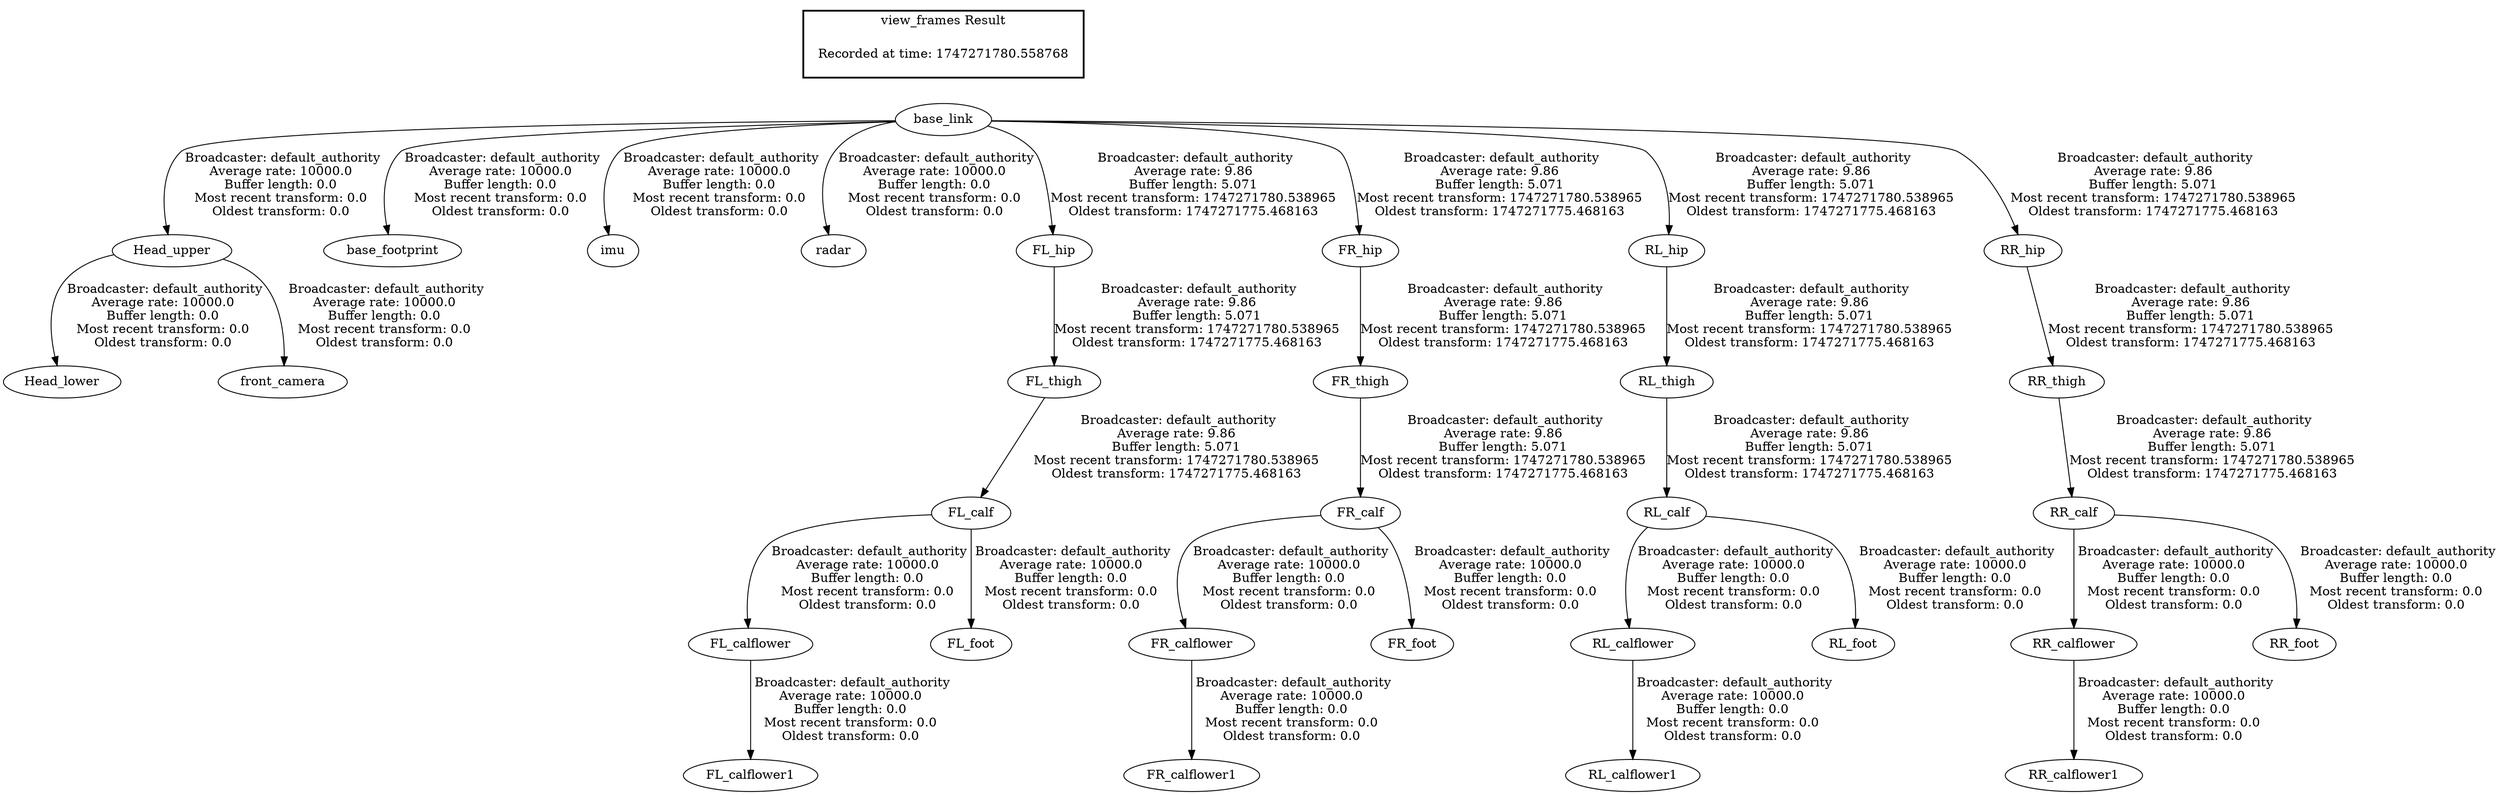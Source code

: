 digraph G {
"FL_calflower" -> "FL_calflower1"[label=" Broadcaster: default_authority\nAverage rate: 10000.0\nBuffer length: 0.0\nMost recent transform: 0.0\nOldest transform: 0.0\n"];
"FL_calf" -> "FL_calflower"[label=" Broadcaster: default_authority\nAverage rate: 10000.0\nBuffer length: 0.0\nMost recent transform: 0.0\nOldest transform: 0.0\n"];
"FL_thigh" -> "FL_calf"[label=" Broadcaster: default_authority\nAverage rate: 9.86\nBuffer length: 5.071\nMost recent transform: 1747271780.538965\nOldest transform: 1747271775.468163\n"];
"FL_calf" -> "FL_foot"[label=" Broadcaster: default_authority\nAverage rate: 10000.0\nBuffer length: 0.0\nMost recent transform: 0.0\nOldest transform: 0.0\n"];
"FR_calflower" -> "FR_calflower1"[label=" Broadcaster: default_authority\nAverage rate: 10000.0\nBuffer length: 0.0\nMost recent transform: 0.0\nOldest transform: 0.0\n"];
"FR_calf" -> "FR_calflower"[label=" Broadcaster: default_authority\nAverage rate: 10000.0\nBuffer length: 0.0\nMost recent transform: 0.0\nOldest transform: 0.0\n"];
"FR_thigh" -> "FR_calf"[label=" Broadcaster: default_authority\nAverage rate: 9.86\nBuffer length: 5.071\nMost recent transform: 1747271780.538965\nOldest transform: 1747271775.468163\n"];
"FR_calf" -> "FR_foot"[label=" Broadcaster: default_authority\nAverage rate: 10000.0\nBuffer length: 0.0\nMost recent transform: 0.0\nOldest transform: 0.0\n"];
"Head_upper" -> "Head_lower"[label=" Broadcaster: default_authority\nAverage rate: 10000.0\nBuffer length: 0.0\nMost recent transform: 0.0\nOldest transform: 0.0\n"];
"base_link" -> "Head_upper"[label=" Broadcaster: default_authority\nAverage rate: 10000.0\nBuffer length: 0.0\nMost recent transform: 0.0\nOldest transform: 0.0\n"];
"RL_calflower" -> "RL_calflower1"[label=" Broadcaster: default_authority\nAverage rate: 10000.0\nBuffer length: 0.0\nMost recent transform: 0.0\nOldest transform: 0.0\n"];
"RL_calf" -> "RL_calflower"[label=" Broadcaster: default_authority\nAverage rate: 10000.0\nBuffer length: 0.0\nMost recent transform: 0.0\nOldest transform: 0.0\n"];
"RL_thigh" -> "RL_calf"[label=" Broadcaster: default_authority\nAverage rate: 9.86\nBuffer length: 5.071\nMost recent transform: 1747271780.538965\nOldest transform: 1747271775.468163\n"];
"RL_calf" -> "RL_foot"[label=" Broadcaster: default_authority\nAverage rate: 10000.0\nBuffer length: 0.0\nMost recent transform: 0.0\nOldest transform: 0.0\n"];
"RR_calflower" -> "RR_calflower1"[label=" Broadcaster: default_authority\nAverage rate: 10000.0\nBuffer length: 0.0\nMost recent transform: 0.0\nOldest transform: 0.0\n"];
"RR_calf" -> "RR_calflower"[label=" Broadcaster: default_authority\nAverage rate: 10000.0\nBuffer length: 0.0\nMost recent transform: 0.0\nOldest transform: 0.0\n"];
"RR_thigh" -> "RR_calf"[label=" Broadcaster: default_authority\nAverage rate: 9.86\nBuffer length: 5.071\nMost recent transform: 1747271780.538965\nOldest transform: 1747271775.468163\n"];
"RR_calf" -> "RR_foot"[label=" Broadcaster: default_authority\nAverage rate: 10000.0\nBuffer length: 0.0\nMost recent transform: 0.0\nOldest transform: 0.0\n"];
"base_link" -> "base_footprint"[label=" Broadcaster: default_authority\nAverage rate: 10000.0\nBuffer length: 0.0\nMost recent transform: 0.0\nOldest transform: 0.0\n"];
"Head_upper" -> "front_camera"[label=" Broadcaster: default_authority\nAverage rate: 10000.0\nBuffer length: 0.0\nMost recent transform: 0.0\nOldest transform: 0.0\n"];
"base_link" -> "imu"[label=" Broadcaster: default_authority\nAverage rate: 10000.0\nBuffer length: 0.0\nMost recent transform: 0.0\nOldest transform: 0.0\n"];
"base_link" -> "radar"[label=" Broadcaster: default_authority\nAverage rate: 10000.0\nBuffer length: 0.0\nMost recent transform: 0.0\nOldest transform: 0.0\n"];
"FL_hip" -> "FL_thigh"[label=" Broadcaster: default_authority\nAverage rate: 9.86\nBuffer length: 5.071\nMost recent transform: 1747271780.538965\nOldest transform: 1747271775.468163\n"];
"base_link" -> "FL_hip"[label=" Broadcaster: default_authority\nAverage rate: 9.86\nBuffer length: 5.071\nMost recent transform: 1747271780.538965\nOldest transform: 1747271775.468163\n"];
"FR_hip" -> "FR_thigh"[label=" Broadcaster: default_authority\nAverage rate: 9.86\nBuffer length: 5.071\nMost recent transform: 1747271780.538965\nOldest transform: 1747271775.468163\n"];
"base_link" -> "FR_hip"[label=" Broadcaster: default_authority\nAverage rate: 9.86\nBuffer length: 5.071\nMost recent transform: 1747271780.538965\nOldest transform: 1747271775.468163\n"];
"RL_hip" -> "RL_thigh"[label=" Broadcaster: default_authority\nAverage rate: 9.86\nBuffer length: 5.071\nMost recent transform: 1747271780.538965\nOldest transform: 1747271775.468163\n"];
"base_link" -> "RL_hip"[label=" Broadcaster: default_authority\nAverage rate: 9.86\nBuffer length: 5.071\nMost recent transform: 1747271780.538965\nOldest transform: 1747271775.468163\n"];
"RR_hip" -> "RR_thigh"[label=" Broadcaster: default_authority\nAverage rate: 9.86\nBuffer length: 5.071\nMost recent transform: 1747271780.538965\nOldest transform: 1747271775.468163\n"];
"base_link" -> "RR_hip"[label=" Broadcaster: default_authority\nAverage rate: 9.86\nBuffer length: 5.071\nMost recent transform: 1747271780.538965\nOldest transform: 1747271775.468163\n"];
edge [style=invis];
 subgraph cluster_legend { style=bold; color=black; label ="view_frames Result";
"Recorded at time: 1747271780.558768"[ shape=plaintext ] ;
}->"base_link";
}